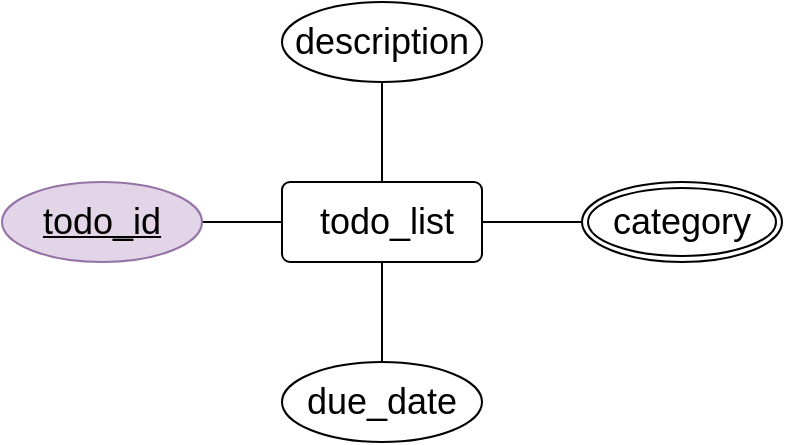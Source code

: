 <mxfile version="20.8.20" type="device"><diagram name="Page-1" id="1gjCauTUVUQKSxcoD_Gi"><mxGraphModel dx="1018" dy="719" grid="1" gridSize="10" guides="1" tooltips="1" connect="1" arrows="1" fold="1" page="1" pageScale="1" pageWidth="827" pageHeight="1169" math="0" shadow="0"><root><mxCell id="0"/><mxCell id="1" parent="0"/><mxCell id="uyahD0e3xQivdesAtbY0-1" value="&lt;font style=&quot;font-size: 18px;&quot;&gt;&amp;nbsp;todo_list&lt;/font&gt;" style="rounded=1;arcSize=10;whiteSpace=wrap;html=1;align=center;" vertex="1" parent="1"><mxGeometry x="180" y="230" width="100" height="40" as="geometry"/></mxCell><mxCell id="uyahD0e3xQivdesAtbY0-3" value="" style="edgeStyle=orthogonalEdgeStyle;rounded=0;orthogonalLoop=1;jettySize=auto;html=1;fontSize=18;endArrow=none;endFill=0;" edge="1" parent="1" source="uyahD0e3xQivdesAtbY0-2" target="uyahD0e3xQivdesAtbY0-1"><mxGeometry relative="1" as="geometry"/></mxCell><mxCell id="uyahD0e3xQivdesAtbY0-2" value="description" style="ellipse;whiteSpace=wrap;html=1;align=center;fontSize=18;" vertex="1" parent="1"><mxGeometry x="180" y="140" width="100" height="40" as="geometry"/></mxCell><mxCell id="uyahD0e3xQivdesAtbY0-5" value="" style="edgeStyle=orthogonalEdgeStyle;rounded=0;orthogonalLoop=1;jettySize=auto;html=1;fontSize=18;endArrow=none;endFill=0;" edge="1" parent="1" source="uyahD0e3xQivdesAtbY0-4" target="uyahD0e3xQivdesAtbY0-1"><mxGeometry relative="1" as="geometry"/></mxCell><mxCell id="uyahD0e3xQivdesAtbY0-4" value="due_date" style="ellipse;whiteSpace=wrap;html=1;align=center;fontSize=18;" vertex="1" parent="1"><mxGeometry x="180" y="320" width="100" height="40" as="geometry"/></mxCell><mxCell id="uyahD0e3xQivdesAtbY0-7" value="" style="edgeStyle=orthogonalEdgeStyle;rounded=0;orthogonalLoop=1;jettySize=auto;html=1;fontSize=18;endArrow=none;endFill=0;" edge="1" parent="1" source="uyahD0e3xQivdesAtbY0-6" target="uyahD0e3xQivdesAtbY0-1"><mxGeometry relative="1" as="geometry"/></mxCell><mxCell id="uyahD0e3xQivdesAtbY0-6" value="&lt;u&gt;todo_id&lt;/u&gt;" style="ellipse;whiteSpace=wrap;html=1;align=center;fontSize=18;fillColor=#e1d5e7;strokeColor=#9673a6;" vertex="1" parent="1"><mxGeometry x="40" y="230" width="100" height="40" as="geometry"/></mxCell><mxCell id="uyahD0e3xQivdesAtbY0-23" value="" style="edgeStyle=orthogonalEdgeStyle;rounded=0;orthogonalLoop=1;jettySize=auto;html=1;fontSize=18;endArrow=none;endFill=0;" edge="1" parent="1" source="uyahD0e3xQivdesAtbY0-22" target="uyahD0e3xQivdesAtbY0-1"><mxGeometry relative="1" as="geometry"/></mxCell><mxCell id="uyahD0e3xQivdesAtbY0-22" value="category" style="ellipse;shape=doubleEllipse;margin=3;whiteSpace=wrap;html=1;align=center;fontSize=18;" vertex="1" parent="1"><mxGeometry x="330" y="230" width="100" height="40" as="geometry"/></mxCell></root></mxGraphModel></diagram></mxfile>